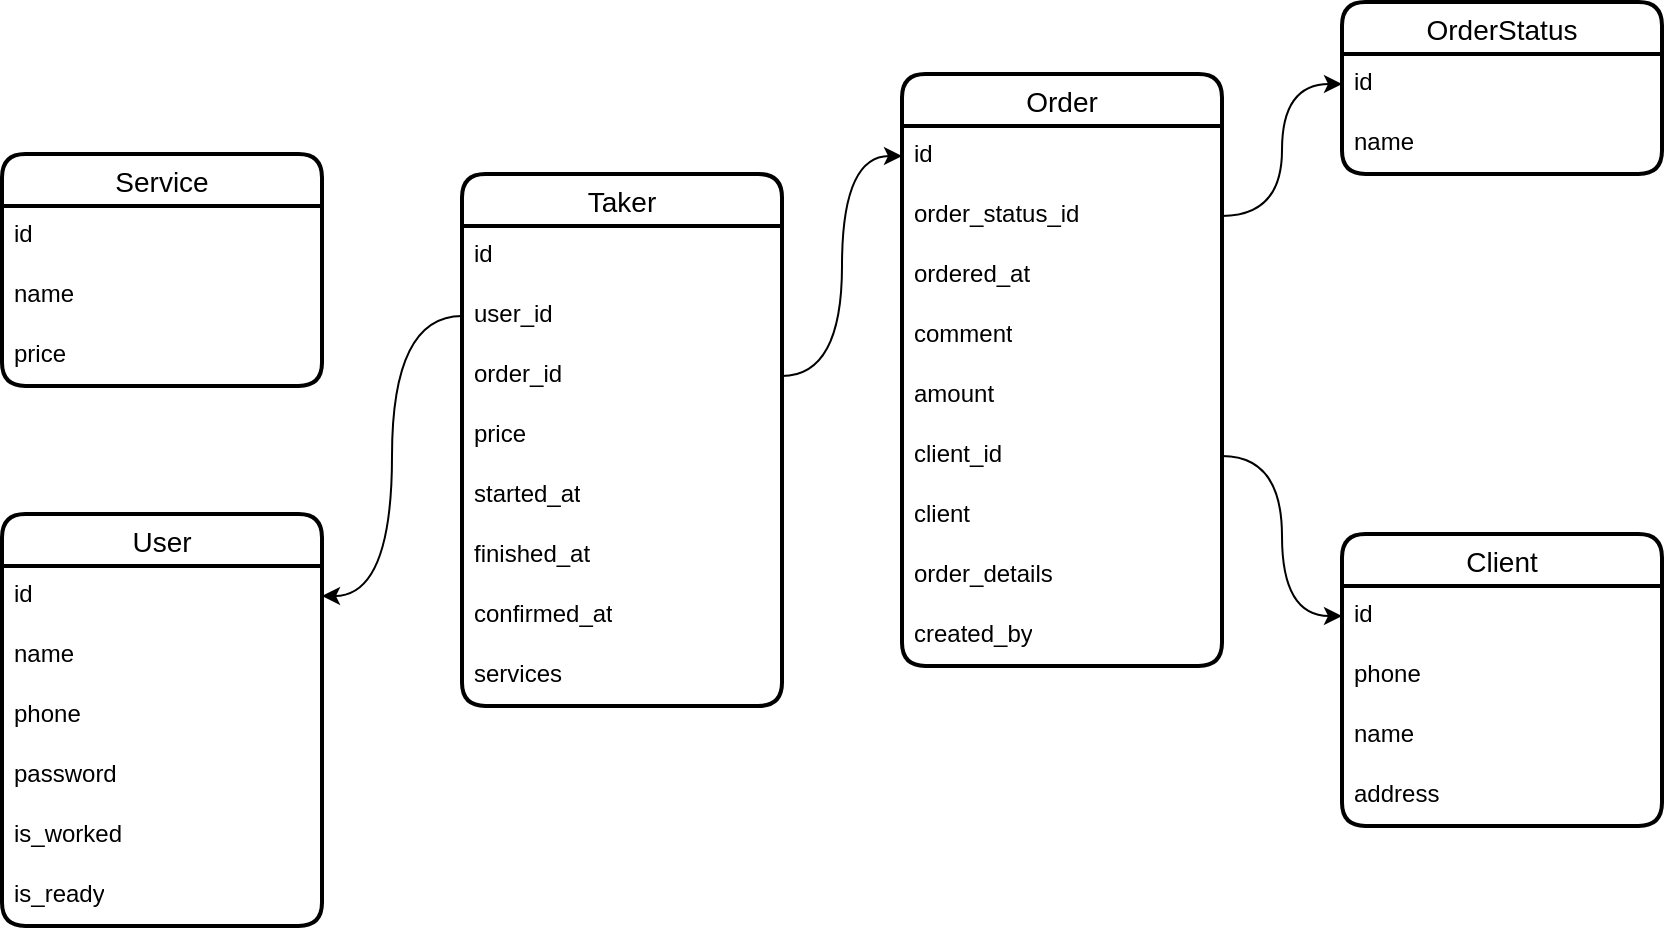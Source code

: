 <mxfile version="24.1.0" type="github" pages="2">
  <diagram name="Страница — 1" id="_MBTh7OsMxzOK-1Re1T-">
    <mxGraphModel dx="2757" dy="568" grid="1" gridSize="10" guides="1" tooltips="1" connect="1" arrows="1" fold="1" page="1" pageScale="1" pageWidth="827" pageHeight="1169" math="0" shadow="0">
      <root>
        <mxCell id="0" />
        <mxCell id="1" parent="0" />
        <mxCell id="b6bEkt7GN3pqaheSMkHB-9" value="User" style="swimlane;fontStyle=0;childLayout=stackLayout;horizontal=1;startSize=26;horizontalStack=0;resizeParent=1;resizeParentMax=0;resizeLast=0;collapsible=1;marginBottom=0;align=center;fontSize=14;strokeWidth=2;rounded=1;shadow=0;glass=0;swimlaneLine=1;" parent="1" vertex="1">
          <mxGeometry x="-1170" y="850" width="160" height="206" as="geometry" />
        </mxCell>
        <mxCell id="b6bEkt7GN3pqaheSMkHB-10" value="id" style="text;strokeColor=none;fillColor=none;spacingLeft=4;spacingRight=4;overflow=hidden;rotatable=0;points=[[0,0.5],[1,0.5]];portConstraint=eastwest;fontSize=12;whiteSpace=wrap;html=1;" parent="b6bEkt7GN3pqaheSMkHB-9" vertex="1">
          <mxGeometry y="26" width="160" height="30" as="geometry" />
        </mxCell>
        <mxCell id="b6bEkt7GN3pqaheSMkHB-12" value="name" style="text;strokeColor=none;fillColor=none;spacingLeft=4;spacingRight=4;overflow=hidden;rotatable=0;points=[[0,0.5],[1,0.5]];portConstraint=eastwest;fontSize=12;whiteSpace=wrap;html=1;" parent="b6bEkt7GN3pqaheSMkHB-9" vertex="1">
          <mxGeometry y="56" width="160" height="30" as="geometry" />
        </mxCell>
        <mxCell id="b6bEkt7GN3pqaheSMkHB-13" value="phone" style="text;strokeColor=none;fillColor=none;spacingLeft=4;spacingRight=4;overflow=hidden;rotatable=0;points=[[0,0.5],[1,0.5]];portConstraint=eastwest;fontSize=12;whiteSpace=wrap;html=1;" parent="b6bEkt7GN3pqaheSMkHB-9" vertex="1">
          <mxGeometry y="86" width="160" height="30" as="geometry" />
        </mxCell>
        <mxCell id="b6bEkt7GN3pqaheSMkHB-14" value="password" style="text;strokeColor=none;fillColor=none;spacingLeft=4;spacingRight=4;overflow=hidden;rotatable=0;points=[[0,0.5],[1,0.5]];portConstraint=eastwest;fontSize=12;whiteSpace=wrap;html=1;" parent="b6bEkt7GN3pqaheSMkHB-9" vertex="1">
          <mxGeometry y="116" width="160" height="30" as="geometry" />
        </mxCell>
        <mxCell id="W3eko0A41sQrGx-QpC52-9" value="is_worked" style="text;strokeColor=none;fillColor=none;spacingLeft=4;spacingRight=4;overflow=hidden;rotatable=0;points=[[0,0.5],[1,0.5]];portConstraint=eastwest;fontSize=12;whiteSpace=wrap;html=1;" parent="b6bEkt7GN3pqaheSMkHB-9" vertex="1">
          <mxGeometry y="146" width="160" height="30" as="geometry" />
        </mxCell>
        <mxCell id="W3eko0A41sQrGx-QpC52-29" value="is_ready" style="text;strokeColor=none;fillColor=none;spacingLeft=4;spacingRight=4;overflow=hidden;rotatable=0;points=[[0,0.5],[1,0.5]];portConstraint=eastwest;fontSize=12;whiteSpace=wrap;html=1;" parent="b6bEkt7GN3pqaheSMkHB-9" vertex="1">
          <mxGeometry y="176" width="160" height="30" as="geometry" />
        </mxCell>
        <mxCell id="b6bEkt7GN3pqaheSMkHB-26" value="Order" style="swimlane;fontStyle=0;childLayout=stackLayout;horizontal=1;startSize=26;horizontalStack=0;resizeParent=1;resizeParentMax=0;resizeLast=0;collapsible=1;marginBottom=0;align=center;fontSize=14;strokeWidth=2;rounded=1;shadow=0;glass=0;swimlaneLine=1;" parent="1" vertex="1">
          <mxGeometry x="-720" y="630" width="160" height="296" as="geometry" />
        </mxCell>
        <mxCell id="b6bEkt7GN3pqaheSMkHB-27" value="id" style="text;strokeColor=none;fillColor=none;spacingLeft=4;spacingRight=4;overflow=hidden;rotatable=0;points=[[0,0.5],[1,0.5]];portConstraint=eastwest;fontSize=12;whiteSpace=wrap;html=1;" parent="b6bEkt7GN3pqaheSMkHB-26" vertex="1">
          <mxGeometry y="26" width="160" height="30" as="geometry" />
        </mxCell>
        <mxCell id="b6bEkt7GN3pqaheSMkHB-29" value="order_status_id" style="text;strokeColor=none;fillColor=none;spacingLeft=4;spacingRight=4;overflow=hidden;rotatable=0;points=[[0,0.5],[1,0.5]];portConstraint=eastwest;fontSize=12;whiteSpace=wrap;html=1;" parent="b6bEkt7GN3pqaheSMkHB-26" vertex="1">
          <mxGeometry y="56" width="160" height="30" as="geometry" />
        </mxCell>
        <mxCell id="TaHrnH6YSN7Joji_mWZ7-4" value="ordered_at" style="text;strokeColor=none;fillColor=none;spacingLeft=4;spacingRight=4;overflow=hidden;rotatable=0;points=[[0,0.5],[1,0.5]];portConstraint=eastwest;fontSize=12;whiteSpace=wrap;html=1;" parent="b6bEkt7GN3pqaheSMkHB-26" vertex="1">
          <mxGeometry y="86" width="160" height="30" as="geometry" />
        </mxCell>
        <mxCell id="b6bEkt7GN3pqaheSMkHB-31" value="comment" style="text;strokeColor=none;fillColor=none;spacingLeft=4;spacingRight=4;overflow=hidden;rotatable=0;points=[[0,0.5],[1,0.5]];portConstraint=eastwest;fontSize=12;whiteSpace=wrap;html=1;" parent="b6bEkt7GN3pqaheSMkHB-26" vertex="1">
          <mxGeometry y="116" width="160" height="30" as="geometry" />
        </mxCell>
        <mxCell id="b6bEkt7GN3pqaheSMkHB-32" value="amount" style="text;strokeColor=none;fillColor=none;spacingLeft=4;spacingRight=4;overflow=hidden;rotatable=0;points=[[0,0.5],[1,0.5]];portConstraint=eastwest;fontSize=12;whiteSpace=wrap;html=1;" parent="b6bEkt7GN3pqaheSMkHB-26" vertex="1">
          <mxGeometry y="146" width="160" height="30" as="geometry" />
        </mxCell>
        <mxCell id="W3eko0A41sQrGx-QpC52-10" value="client_id" style="text;strokeColor=none;fillColor=none;spacingLeft=4;spacingRight=4;overflow=hidden;rotatable=0;points=[[0,0.5],[1,0.5]];portConstraint=eastwest;fontSize=12;whiteSpace=wrap;html=1;" parent="b6bEkt7GN3pqaheSMkHB-26" vertex="1">
          <mxGeometry y="176" width="160" height="30" as="geometry" />
        </mxCell>
        <mxCell id="b6bEkt7GN3pqaheSMkHB-33" value="client" style="text;strokeColor=none;fillColor=none;spacingLeft=4;spacingRight=4;overflow=hidden;rotatable=0;points=[[0,0.5],[1,0.5]];portConstraint=eastwest;fontSize=12;whiteSpace=wrap;html=1;" parent="b6bEkt7GN3pqaheSMkHB-26" vertex="1">
          <mxGeometry y="206" width="160" height="30" as="geometry" />
        </mxCell>
        <mxCell id="Bk2YLcH8eofM3Zg469Xw-4" value="order_details" style="text;strokeColor=none;fillColor=none;spacingLeft=4;spacingRight=4;overflow=hidden;rotatable=0;points=[[0,0.5],[1,0.5]];portConstraint=eastwest;fontSize=12;whiteSpace=wrap;html=1;" parent="b6bEkt7GN3pqaheSMkHB-26" vertex="1">
          <mxGeometry y="236" width="160" height="30" as="geometry" />
        </mxCell>
        <mxCell id="Bk2YLcH8eofM3Zg469Xw-5" value="created_by" style="text;strokeColor=none;fillColor=none;spacingLeft=4;spacingRight=4;overflow=hidden;rotatable=0;points=[[0,0.5],[1,0.5]];portConstraint=eastwest;fontSize=12;whiteSpace=wrap;html=1;" parent="b6bEkt7GN3pqaheSMkHB-26" vertex="1">
          <mxGeometry y="266" width="160" height="30" as="geometry" />
        </mxCell>
        <mxCell id="b6bEkt7GN3pqaheSMkHB-39" value="OrderStatus" style="swimlane;fontStyle=0;childLayout=stackLayout;horizontal=1;startSize=26;horizontalStack=0;resizeParent=1;resizeParentMax=0;resizeLast=0;collapsible=1;marginBottom=0;align=center;fontSize=14;strokeWidth=2;rounded=1;shadow=0;glass=0;swimlaneLine=1;" parent="1" vertex="1">
          <mxGeometry x="-500" y="594" width="160" height="86" as="geometry" />
        </mxCell>
        <mxCell id="b6bEkt7GN3pqaheSMkHB-40" value="id" style="text;strokeColor=none;fillColor=none;spacingLeft=4;spacingRight=4;overflow=hidden;rotatable=0;points=[[0,0.5],[1,0.5]];portConstraint=eastwest;fontSize=12;whiteSpace=wrap;html=1;" parent="b6bEkt7GN3pqaheSMkHB-39" vertex="1">
          <mxGeometry y="26" width="160" height="30" as="geometry" />
        </mxCell>
        <mxCell id="b6bEkt7GN3pqaheSMkHB-41" value="name" style="text;strokeColor=none;fillColor=none;spacingLeft=4;spacingRight=4;overflow=hidden;rotatable=0;points=[[0,0.5],[1,0.5]];portConstraint=eastwest;fontSize=12;whiteSpace=wrap;html=1;" parent="b6bEkt7GN3pqaheSMkHB-39" vertex="1">
          <mxGeometry y="56" width="160" height="30" as="geometry" />
        </mxCell>
        <mxCell id="b6bEkt7GN3pqaheSMkHB-50" value="Service" style="swimlane;fontStyle=0;childLayout=stackLayout;horizontal=1;startSize=26;horizontalStack=0;resizeParent=1;resizeParentMax=0;resizeLast=0;collapsible=1;marginBottom=0;align=center;fontSize=14;strokeWidth=2;rounded=1;shadow=0;glass=0;swimlaneLine=1;" parent="1" vertex="1">
          <mxGeometry x="-1170" y="670" width="160" height="116" as="geometry" />
        </mxCell>
        <mxCell id="b6bEkt7GN3pqaheSMkHB-51" value="id" style="text;strokeColor=none;fillColor=none;spacingLeft=4;spacingRight=4;overflow=hidden;rotatable=0;points=[[0,0.5],[1,0.5]];portConstraint=eastwest;fontSize=12;whiteSpace=wrap;html=1;" parent="b6bEkt7GN3pqaheSMkHB-50" vertex="1">
          <mxGeometry y="26" width="160" height="30" as="geometry" />
        </mxCell>
        <mxCell id="b6bEkt7GN3pqaheSMkHB-52" value="name" style="text;strokeColor=none;fillColor=none;spacingLeft=4;spacingRight=4;overflow=hidden;rotatable=0;points=[[0,0.5],[1,0.5]];portConstraint=eastwest;fontSize=12;whiteSpace=wrap;html=1;" parent="b6bEkt7GN3pqaheSMkHB-50" vertex="1">
          <mxGeometry y="56" width="160" height="30" as="geometry" />
        </mxCell>
        <mxCell id="gtZHk6jqk_T7dxh8F2cT-1" value="price" style="text;strokeColor=none;fillColor=none;spacingLeft=4;spacingRight=4;overflow=hidden;rotatable=0;points=[[0,0.5],[1,0.5]];portConstraint=eastwest;fontSize=12;whiteSpace=wrap;html=1;" parent="b6bEkt7GN3pqaheSMkHB-50" vertex="1">
          <mxGeometry y="86" width="160" height="30" as="geometry" />
        </mxCell>
        <mxCell id="hjlU5UzOjZ4iSBagYrus-14" value="Client" style="swimlane;fontStyle=0;childLayout=stackLayout;horizontal=1;startSize=26;horizontalStack=0;resizeParent=1;resizeParentMax=0;resizeLast=0;collapsible=1;marginBottom=0;align=center;fontSize=14;strokeWidth=2;rounded=1;shadow=0;glass=0;swimlaneLine=1;" parent="1" vertex="1">
          <mxGeometry x="-500" y="860" width="160" height="146" as="geometry" />
        </mxCell>
        <mxCell id="hjlU5UzOjZ4iSBagYrus-15" value="id" style="text;strokeColor=none;fillColor=none;spacingLeft=4;spacingRight=4;overflow=hidden;rotatable=0;points=[[0,0.5],[1,0.5]];portConstraint=eastwest;fontSize=12;whiteSpace=wrap;html=1;" parent="hjlU5UzOjZ4iSBagYrus-14" vertex="1">
          <mxGeometry y="26" width="160" height="30" as="geometry" />
        </mxCell>
        <mxCell id="hjlU5UzOjZ4iSBagYrus-16" value="phone" style="text;strokeColor=none;fillColor=none;spacingLeft=4;spacingRight=4;overflow=hidden;rotatable=0;points=[[0,0.5],[1,0.5]];portConstraint=eastwest;fontSize=12;whiteSpace=wrap;html=1;" parent="hjlU5UzOjZ4iSBagYrus-14" vertex="1">
          <mxGeometry y="56" width="160" height="30" as="geometry" />
        </mxCell>
        <mxCell id="hjlU5UzOjZ4iSBagYrus-17" value="name" style="text;strokeColor=none;fillColor=none;spacingLeft=4;spacingRight=4;overflow=hidden;rotatable=0;points=[[0,0.5],[1,0.5]];portConstraint=eastwest;fontSize=12;whiteSpace=wrap;html=1;" parent="hjlU5UzOjZ4iSBagYrus-14" vertex="1">
          <mxGeometry y="86" width="160" height="30" as="geometry" />
        </mxCell>
        <mxCell id="W3eko0A41sQrGx-QpC52-30" value="address" style="text;strokeColor=none;fillColor=none;spacingLeft=4;spacingRight=4;overflow=hidden;rotatable=0;points=[[0,0.5],[1,0.5]];portConstraint=eastwest;fontSize=12;whiteSpace=wrap;html=1;" parent="hjlU5UzOjZ4iSBagYrus-14" vertex="1">
          <mxGeometry y="116" width="160" height="30" as="geometry" />
        </mxCell>
        <mxCell id="W3eko0A41sQrGx-QpC52-11" style="edgeStyle=orthogonalEdgeStyle;rounded=0;orthogonalLoop=1;jettySize=auto;html=1;entryX=0;entryY=0.5;entryDx=0;entryDy=0;curved=1;" parent="1" source="W3eko0A41sQrGx-QpC52-10" target="hjlU5UzOjZ4iSBagYrus-15" edge="1">
          <mxGeometry relative="1" as="geometry" />
        </mxCell>
        <mxCell id="W3eko0A41sQrGx-QpC52-19" style="edgeStyle=orthogonalEdgeStyle;rounded=0;orthogonalLoop=1;jettySize=auto;html=1;entryX=0;entryY=0.5;entryDx=0;entryDy=0;curved=1;" parent="1" source="b6bEkt7GN3pqaheSMkHB-29" target="b6bEkt7GN3pqaheSMkHB-40" edge="1">
          <mxGeometry relative="1" as="geometry" />
        </mxCell>
        <mxCell id="W3eko0A41sQrGx-QpC52-20" value="Taker" style="swimlane;fontStyle=0;childLayout=stackLayout;horizontal=1;startSize=26;horizontalStack=0;resizeParent=1;resizeParentMax=0;resizeLast=0;collapsible=1;marginBottom=0;align=center;fontSize=14;strokeWidth=2;rounded=1;shadow=0;glass=0;swimlaneLine=1;" parent="1" vertex="1">
          <mxGeometry x="-940" y="680" width="160" height="266" as="geometry" />
        </mxCell>
        <mxCell id="Bk2YLcH8eofM3Zg469Xw-3" value="id" style="text;strokeColor=none;fillColor=none;spacingLeft=4;spacingRight=4;overflow=hidden;rotatable=0;points=[[0,0.5],[1,0.5]];portConstraint=eastwest;fontSize=12;whiteSpace=wrap;html=1;" parent="W3eko0A41sQrGx-QpC52-20" vertex="1">
          <mxGeometry y="26" width="160" height="30" as="geometry" />
        </mxCell>
        <mxCell id="W3eko0A41sQrGx-QpC52-23" value="user_id" style="text;strokeColor=none;fillColor=none;spacingLeft=4;spacingRight=4;overflow=hidden;rotatable=0;points=[[0,0.5],[1,0.5]];portConstraint=eastwest;fontSize=12;whiteSpace=wrap;html=1;" parent="W3eko0A41sQrGx-QpC52-20" vertex="1">
          <mxGeometry y="56" width="160" height="30" as="geometry" />
        </mxCell>
        <mxCell id="W3eko0A41sQrGx-QpC52-22" value="order_id" style="text;strokeColor=none;fillColor=none;spacingLeft=4;spacingRight=4;overflow=hidden;rotatable=0;points=[[0,0.5],[1,0.5]];portConstraint=eastwest;fontSize=12;whiteSpace=wrap;html=1;" parent="W3eko0A41sQrGx-QpC52-20" vertex="1">
          <mxGeometry y="86" width="160" height="30" as="geometry" />
        </mxCell>
        <mxCell id="W3eko0A41sQrGx-QpC52-24" value="price" style="text;strokeColor=none;fillColor=none;spacingLeft=4;spacingRight=4;overflow=hidden;rotatable=0;points=[[0,0.5],[1,0.5]];portConstraint=eastwest;fontSize=12;whiteSpace=wrap;html=1;" parent="W3eko0A41sQrGx-QpC52-20" vertex="1">
          <mxGeometry y="116" width="160" height="30" as="geometry" />
        </mxCell>
        <mxCell id="Bk2YLcH8eofM3Zg469Xw-1" value="started_at" style="text;strokeColor=none;fillColor=none;spacingLeft=4;spacingRight=4;overflow=hidden;rotatable=0;points=[[0,0.5],[1,0.5]];portConstraint=eastwest;fontSize=12;whiteSpace=wrap;html=1;" parent="W3eko0A41sQrGx-QpC52-20" vertex="1">
          <mxGeometry y="146" width="160" height="30" as="geometry" />
        </mxCell>
        <mxCell id="Bk2YLcH8eofM3Zg469Xw-2" value="finished_at" style="text;strokeColor=none;fillColor=none;spacingLeft=4;spacingRight=4;overflow=hidden;rotatable=0;points=[[0,0.5],[1,0.5]];portConstraint=eastwest;fontSize=12;whiteSpace=wrap;html=1;" parent="W3eko0A41sQrGx-QpC52-20" vertex="1">
          <mxGeometry y="176" width="160" height="30" as="geometry" />
        </mxCell>
        <mxCell id="I6LBRClhdkhzp9J3P6nx-1" value="confirmed_at" style="text;strokeColor=none;fillColor=none;spacingLeft=4;spacingRight=4;overflow=hidden;rotatable=0;points=[[0,0.5],[1,0.5]];portConstraint=eastwest;fontSize=12;whiteSpace=wrap;html=1;" vertex="1" parent="W3eko0A41sQrGx-QpC52-20">
          <mxGeometry y="206" width="160" height="30" as="geometry" />
        </mxCell>
        <mxCell id="Bk2YLcH8eofM3Zg469Xw-7" value="services" style="text;strokeColor=none;fillColor=none;spacingLeft=4;spacingRight=4;overflow=hidden;rotatable=0;points=[[0,0.5],[1,0.5]];portConstraint=eastwest;fontSize=12;whiteSpace=wrap;html=1;" parent="W3eko0A41sQrGx-QpC52-20" vertex="1">
          <mxGeometry y="236" width="160" height="30" as="geometry" />
        </mxCell>
        <mxCell id="W3eko0A41sQrGx-QpC52-25" style="edgeStyle=orthogonalEdgeStyle;rounded=0;orthogonalLoop=1;jettySize=auto;html=1;entryX=1;entryY=0.5;entryDx=0;entryDy=0;curved=1;" parent="1" source="W3eko0A41sQrGx-QpC52-23" target="b6bEkt7GN3pqaheSMkHB-10" edge="1">
          <mxGeometry relative="1" as="geometry" />
        </mxCell>
        <mxCell id="W3eko0A41sQrGx-QpC52-26" style="edgeStyle=orthogonalEdgeStyle;rounded=0;orthogonalLoop=1;jettySize=auto;html=1;entryX=0;entryY=0.5;entryDx=0;entryDy=0;curved=1;" parent="1" source="W3eko0A41sQrGx-QpC52-22" target="b6bEkt7GN3pqaheSMkHB-27" edge="1">
          <mxGeometry relative="1" as="geometry" />
        </mxCell>
      </root>
    </mxGraphModel>
  </diagram>
  <diagram id="LaIImyrEiE1MouJIec2G" name="Страница — 2">
    <mxGraphModel dx="4530" dy="-115" grid="1" gridSize="10" guides="1" tooltips="1" connect="1" arrows="1" fold="1" page="1" pageScale="1" pageWidth="827" pageHeight="1169" math="0" shadow="0">
      <root>
        <mxCell id="0" />
        <mxCell id="1" parent="0" />
        <mxCell id="somHkjFgjrLd_oKdwpa6-1" value="User" style="swimlane;fontStyle=0;childLayout=stackLayout;horizontal=1;startSize=26;horizontalStack=0;resizeParent=1;resizeParentMax=0;resizeLast=0;collapsible=1;marginBottom=0;align=center;fontSize=14;strokeWidth=2;rounded=1;shadow=0;glass=0;swimlaneLine=1;" vertex="1" parent="1">
          <mxGeometry x="-1560" y="1990" width="160" height="296" as="geometry" />
        </mxCell>
        <mxCell id="somHkjFgjrLd_oKdwpa6-2" value="id" style="text;strokeColor=none;fillColor=none;spacingLeft=4;spacingRight=4;overflow=hidden;rotatable=0;points=[[0,0.5],[1,0.5]];portConstraint=eastwest;fontSize=12;whiteSpace=wrap;html=1;" vertex="1" parent="somHkjFgjrLd_oKdwpa6-1">
          <mxGeometry y="26" width="160" height="30" as="geometry" />
        </mxCell>
        <mxCell id="somHkjFgjrLd_oKdwpa6-3" value="name" style="text;strokeColor=none;fillColor=none;spacingLeft=4;spacingRight=4;overflow=hidden;rotatable=0;points=[[0,0.5],[1,0.5]];portConstraint=eastwest;fontSize=12;whiteSpace=wrap;html=1;" vertex="1" parent="somHkjFgjrLd_oKdwpa6-1">
          <mxGeometry y="56" width="160" height="30" as="geometry" />
        </mxCell>
        <mxCell id="somHkjFgjrLd_oKdwpa6-4" value="phone" style="text;strokeColor=none;fillColor=none;spacingLeft=4;spacingRight=4;overflow=hidden;rotatable=0;points=[[0,0.5],[1,0.5]];portConstraint=eastwest;fontSize=12;whiteSpace=wrap;html=1;" vertex="1" parent="somHkjFgjrLd_oKdwpa6-1">
          <mxGeometry y="86" width="160" height="30" as="geometry" />
        </mxCell>
        <mxCell id="somHkjFgjrLd_oKdwpa6-5" value="code" style="text;strokeColor=none;fillColor=none;spacingLeft=4;spacingRight=4;overflow=hidden;rotatable=0;points=[[0,0.5],[1,0.5]];portConstraint=eastwest;fontSize=12;whiteSpace=wrap;html=1;" vertex="1" parent="somHkjFgjrLd_oKdwpa6-1">
          <mxGeometry y="116" width="160" height="30" as="geometry" />
        </mxCell>
        <mxCell id="somHkjFgjrLd_oKdwpa6-6" value="phone_verified_at" style="text;strokeColor=none;fillColor=none;spacingLeft=4;spacingRight=4;overflow=hidden;rotatable=0;points=[[0,0.5],[1,0.5]];portConstraint=eastwest;fontSize=12;whiteSpace=wrap;html=1;" vertex="1" parent="somHkjFgjrLd_oKdwpa6-1">
          <mxGeometry y="146" width="160" height="30" as="geometry" />
        </mxCell>
        <mxCell id="somHkjFgjrLd_oKdwpa6-7" value="password" style="text;strokeColor=none;fillColor=none;spacingLeft=4;spacingRight=4;overflow=hidden;rotatable=0;points=[[0,0.5],[1,0.5]];portConstraint=eastwest;fontSize=12;whiteSpace=wrap;html=1;" vertex="1" parent="somHkjFgjrLd_oKdwpa6-1">
          <mxGeometry y="176" width="160" height="30" as="geometry" />
        </mxCell>
        <mxCell id="somHkjFgjrLd_oKdwpa6-8" value="role_id" style="text;strokeColor=none;fillColor=none;spacingLeft=4;spacingRight=4;overflow=hidden;rotatable=0;points=[[0,0.5],[1,0.5]];portConstraint=eastwest;fontSize=12;whiteSpace=wrap;html=1;" vertex="1" parent="somHkjFgjrLd_oKdwpa6-1">
          <mxGeometry y="206" width="160" height="30" as="geometry" />
        </mxCell>
        <mxCell id="somHkjFgjrLd_oKdwpa6-9" value="banned_at" style="text;strokeColor=none;fillColor=none;spacingLeft=4;spacingRight=4;overflow=hidden;rotatable=0;points=[[0,0.5],[1,0.5]];portConstraint=eastwest;fontSize=12;whiteSpace=wrap;html=1;" vertex="1" parent="somHkjFgjrLd_oKdwpa6-1">
          <mxGeometry y="236" width="160" height="30" as="geometry" />
        </mxCell>
        <mxCell id="somHkjFgjrLd_oKdwpa6-10" value="language" style="text;strokeColor=none;fillColor=none;spacingLeft=4;spacingRight=4;overflow=hidden;rotatable=0;points=[[0,0.5],[1,0.5]];portConstraint=eastwest;fontSize=12;whiteSpace=wrap;html=1;" vertex="1" parent="somHkjFgjrLd_oKdwpa6-1">
          <mxGeometry y="266" width="160" height="30" as="geometry" />
        </mxCell>
        <mxCell id="somHkjFgjrLd_oKdwpa6-11" value="Role" style="swimlane;fontStyle=0;childLayout=stackLayout;horizontal=1;startSize=26;horizontalStack=0;resizeParent=1;resizeParentMax=0;resizeLast=0;collapsible=1;marginBottom=0;align=center;fontSize=14;strokeWidth=2;rounded=1;shadow=0;glass=0;swimlaneLine=1;" vertex="1" parent="1">
          <mxGeometry x="-1810" y="2041" width="160" height="86" as="geometry" />
        </mxCell>
        <mxCell id="somHkjFgjrLd_oKdwpa6-12" value="id" style="text;strokeColor=none;fillColor=none;spacingLeft=4;spacingRight=4;overflow=hidden;rotatable=0;points=[[0,0.5],[1,0.5]];portConstraint=eastwest;fontSize=12;whiteSpace=wrap;html=1;" vertex="1" parent="somHkjFgjrLd_oKdwpa6-11">
          <mxGeometry y="26" width="160" height="30" as="geometry" />
        </mxCell>
        <mxCell id="somHkjFgjrLd_oKdwpa6-13" value="name" style="text;strokeColor=none;fillColor=none;spacingLeft=4;spacingRight=4;overflow=hidden;rotatable=0;points=[[0,0.5],[1,0.5]];portConstraint=eastwest;fontSize=12;whiteSpace=wrap;html=1;" vertex="1" parent="somHkjFgjrLd_oKdwpa6-11">
          <mxGeometry y="56" width="160" height="30" as="geometry" />
        </mxCell>
        <mxCell id="somHkjFgjrLd_oKdwpa6-14" style="edgeStyle=orthogonalEdgeStyle;rounded=0;orthogonalLoop=1;jettySize=auto;html=1;entryX=1;entryY=0.5;entryDx=0;entryDy=0;curved=1;" edge="1" parent="1" source="somHkjFgjrLd_oKdwpa6-8" target="somHkjFgjrLd_oKdwpa6-12">
          <mxGeometry relative="1" as="geometry" />
        </mxCell>
        <mxCell id="somHkjFgjrLd_oKdwpa6-15" value="Employee" style="swimlane;fontStyle=0;childLayout=stackLayout;horizontal=1;startSize=26;horizontalStack=0;resizeParent=1;resizeParentMax=0;resizeLast=0;collapsible=1;marginBottom=0;align=center;fontSize=14;strokeWidth=2;rounded=1;shadow=0;glass=0;swimlaneLine=1;" vertex="1" parent="1">
          <mxGeometry x="-1160" y="1665" width="160" height="206" as="geometry" />
        </mxCell>
        <mxCell id="somHkjFgjrLd_oKdwpa6-16" value="id" style="text;strokeColor=none;fillColor=none;spacingLeft=4;spacingRight=4;overflow=hidden;rotatable=0;points=[[0,0.5],[1,0.5]];portConstraint=eastwest;fontSize=12;whiteSpace=wrap;html=1;" vertex="1" parent="somHkjFgjrLd_oKdwpa6-15">
          <mxGeometry y="26" width="160" height="30" as="geometry" />
        </mxCell>
        <mxCell id="somHkjFgjrLd_oKdwpa6-17" value="user_id" style="text;strokeColor=none;fillColor=none;spacingLeft=4;spacingRight=4;overflow=hidden;rotatable=0;points=[[0,0.5],[1,0.5]];portConstraint=eastwest;fontSize=12;whiteSpace=wrap;html=1;" vertex="1" parent="somHkjFgjrLd_oKdwpa6-15">
          <mxGeometry y="56" width="160" height="30" as="geometry" />
        </mxCell>
        <mxCell id="somHkjFgjrLd_oKdwpa6-18" value="description" style="text;strokeColor=none;fillColor=none;spacingLeft=4;spacingRight=4;overflow=hidden;rotatable=0;points=[[0,0.5],[1,0.5]];portConstraint=eastwest;fontSize=12;whiteSpace=wrap;html=1;" vertex="1" parent="somHkjFgjrLd_oKdwpa6-15">
          <mxGeometry y="86" width="160" height="30" as="geometry" />
        </mxCell>
        <mxCell id="somHkjFgjrLd_oKdwpa6-19" value="is_active" style="text;strokeColor=none;fillColor=none;spacingLeft=4;spacingRight=4;overflow=hidden;rotatable=0;points=[[0,0.5],[1,0.5]];portConstraint=eastwest;fontSize=12;whiteSpace=wrap;html=1;" vertex="1" parent="somHkjFgjrLd_oKdwpa6-15">
          <mxGeometry y="116" width="160" height="30" as="geometry" />
        </mxCell>
        <mxCell id="somHkjFgjrLd_oKdwpa6-20" value="rating_count" style="text;strokeColor=none;fillColor=none;spacingLeft=4;spacingRight=4;overflow=hidden;rotatable=0;points=[[0,0.5],[1,0.5]];portConstraint=eastwest;fontSize=12;whiteSpace=wrap;html=1;" vertex="1" parent="somHkjFgjrLd_oKdwpa6-15">
          <mxGeometry y="146" width="160" height="30" as="geometry" />
        </mxCell>
        <mxCell id="somHkjFgjrLd_oKdwpa6-21" value="rating_total" style="text;strokeColor=none;fillColor=none;spacingLeft=4;spacingRight=4;overflow=hidden;rotatable=0;points=[[0,0.5],[1,0.5]];portConstraint=eastwest;fontSize=12;whiteSpace=wrap;html=1;" vertex="1" parent="somHkjFgjrLd_oKdwpa6-15">
          <mxGeometry y="176" width="160" height="30" as="geometry" />
        </mxCell>
        <mxCell id="somHkjFgjrLd_oKdwpa6-22" value="Order" style="swimlane;fontStyle=0;childLayout=stackLayout;horizontal=1;startSize=26;horizontalStack=0;resizeParent=1;resizeParentMax=0;resizeLast=0;collapsible=1;marginBottom=0;align=center;fontSize=14;strokeWidth=2;rounded=1;shadow=0;glass=0;swimlaneLine=1;" vertex="1" parent="1">
          <mxGeometry x="-627" y="1914" width="160" height="296" as="geometry" />
        </mxCell>
        <mxCell id="somHkjFgjrLd_oKdwpa6-23" value="id" style="text;strokeColor=none;fillColor=none;spacingLeft=4;spacingRight=4;overflow=hidden;rotatable=0;points=[[0,0.5],[1,0.5]];portConstraint=eastwest;fontSize=12;whiteSpace=wrap;html=1;" vertex="1" parent="somHkjFgjrLd_oKdwpa6-22">
          <mxGeometry y="26" width="160" height="30" as="geometry" />
        </mxCell>
        <mxCell id="somHkjFgjrLd_oKdwpa6-24" value="client_id" style="text;strokeColor=none;fillColor=none;spacingLeft=4;spacingRight=4;overflow=hidden;rotatable=0;points=[[0,0.5],[1,0.5]];portConstraint=eastwest;fontSize=12;whiteSpace=wrap;html=1;" vertex="1" parent="somHkjFgjrLd_oKdwpa6-22">
          <mxGeometry y="56" width="160" height="30" as="geometry" />
        </mxCell>
        <mxCell id="somHkjFgjrLd_oKdwpa6-25" value="order_status_id" style="text;strokeColor=none;fillColor=none;spacingLeft=4;spacingRight=4;overflow=hidden;rotatable=0;points=[[0,0.5],[1,0.5]];portConstraint=eastwest;fontSize=12;whiteSpace=wrap;html=1;" vertex="1" parent="somHkjFgjrLd_oKdwpa6-22">
          <mxGeometry y="86" width="160" height="30" as="geometry" />
        </mxCell>
        <mxCell id="somHkjFgjrLd_oKdwpa6-26" value="payment_type_id" style="text;strokeColor=none;fillColor=none;spacingLeft=4;spacingRight=4;overflow=hidden;rotatable=0;points=[[0,0.5],[1,0.5]];portConstraint=eastwest;fontSize=12;whiteSpace=wrap;html=1;" vertex="1" parent="somHkjFgjrLd_oKdwpa6-22">
          <mxGeometry y="116" width="160" height="30" as="geometry" />
        </mxCell>
        <mxCell id="somHkjFgjrLd_oKdwpa6-27" value="ordered_at" style="text;strokeColor=none;fillColor=none;spacingLeft=4;spacingRight=4;overflow=hidden;rotatable=0;points=[[0,0.5],[1,0.5]];portConstraint=eastwest;fontSize=12;whiteSpace=wrap;html=1;" vertex="1" parent="somHkjFgjrLd_oKdwpa6-22">
          <mxGeometry y="146" width="160" height="30" as="geometry" />
        </mxCell>
        <mxCell id="somHkjFgjrLd_oKdwpa6-28" value="finished_at" style="text;strokeColor=none;fillColor=none;spacingLeft=4;spacingRight=4;overflow=hidden;rotatable=0;points=[[0,0.5],[1,0.5]];portConstraint=eastwest;fontSize=12;whiteSpace=wrap;html=1;" vertex="1" parent="somHkjFgjrLd_oKdwpa6-22">
          <mxGeometry y="176" width="160" height="30" as="geometry" />
        </mxCell>
        <mxCell id="somHkjFgjrLd_oKdwpa6-29" value="comment" style="text;strokeColor=none;fillColor=none;spacingLeft=4;spacingRight=4;overflow=hidden;rotatable=0;points=[[0,0.5],[1,0.5]];portConstraint=eastwest;fontSize=12;whiteSpace=wrap;html=1;" vertex="1" parent="somHkjFgjrLd_oKdwpa6-22">
          <mxGeometry y="206" width="160" height="30" as="geometry" />
        </mxCell>
        <mxCell id="somHkjFgjrLd_oKdwpa6-30" value="amount" style="text;strokeColor=none;fillColor=none;spacingLeft=4;spacingRight=4;overflow=hidden;rotatable=0;points=[[0,0.5],[1,0.5]];portConstraint=eastwest;fontSize=12;whiteSpace=wrap;html=1;" vertex="1" parent="somHkjFgjrLd_oKdwpa6-22">
          <mxGeometry y="236" width="160" height="30" as="geometry" />
        </mxCell>
        <mxCell id="somHkjFgjrLd_oKdwpa6-31" value="is_paid" style="text;strokeColor=none;fillColor=none;spacingLeft=4;spacingRight=4;overflow=hidden;rotatable=0;points=[[0,0.5],[1,0.5]];portConstraint=eastwest;fontSize=12;whiteSpace=wrap;html=1;" vertex="1" parent="somHkjFgjrLd_oKdwpa6-22">
          <mxGeometry y="266" width="160" height="30" as="geometry" />
        </mxCell>
        <mxCell id="somHkjFgjrLd_oKdwpa6-32" value="Work" style="swimlane;fontStyle=0;childLayout=stackLayout;horizontal=1;startSize=26;horizontalStack=0;resizeParent=1;resizeParentMax=0;resizeLast=0;collapsible=1;marginBottom=0;align=center;fontSize=14;strokeWidth=2;rounded=1;shadow=0;glass=0;swimlaneLine=1;" vertex="1" parent="1">
          <mxGeometry x="-860" y="1629" width="160" height="266" as="geometry" />
        </mxCell>
        <mxCell id="somHkjFgjrLd_oKdwpa6-33" value="employee_id" style="text;strokeColor=none;fillColor=none;spacingLeft=4;spacingRight=4;overflow=hidden;rotatable=0;points=[[0,0.5],[1,0.5]];portConstraint=eastwest;fontSize=12;whiteSpace=wrap;html=1;" vertex="1" parent="somHkjFgjrLd_oKdwpa6-32">
          <mxGeometry y="26" width="160" height="30" as="geometry" />
        </mxCell>
        <mxCell id="somHkjFgjrLd_oKdwpa6-34" value="service_id" style="text;strokeColor=none;fillColor=none;spacingLeft=4;spacingRight=4;overflow=hidden;rotatable=0;points=[[0,0.5],[1,0.5]];portConstraint=eastwest;fontSize=12;whiteSpace=wrap;html=1;" vertex="1" parent="somHkjFgjrLd_oKdwpa6-32">
          <mxGeometry y="56" width="160" height="30" as="geometry" />
        </mxCell>
        <mxCell id="somHkjFgjrLd_oKdwpa6-35" value="order_id" style="text;strokeColor=none;fillColor=none;spacingLeft=4;spacingRight=4;overflow=hidden;rotatable=0;points=[[0,0.5],[1,0.5]];portConstraint=eastwest;fontSize=12;whiteSpace=wrap;html=1;" vertex="1" parent="somHkjFgjrLd_oKdwpa6-32">
          <mxGeometry y="86" width="160" height="30" as="geometry" />
        </mxCell>
        <mxCell id="somHkjFgjrLd_oKdwpa6-36" value="client_accepted_at" style="text;strokeColor=none;fillColor=none;spacingLeft=4;spacingRight=4;overflow=hidden;rotatable=0;points=[[0,0.5],[1,0.5]];portConstraint=eastwest;fontSize=12;whiteSpace=wrap;html=1;" vertex="1" parent="somHkjFgjrLd_oKdwpa6-32">
          <mxGeometry y="116" width="160" height="30" as="geometry" />
        </mxCell>
        <mxCell id="somHkjFgjrLd_oKdwpa6-37" value="client_arrived_at" style="text;strokeColor=none;fillColor=none;spacingLeft=4;spacingRight=4;overflow=hidden;rotatable=0;points=[[0,0.5],[1,0.5]];portConstraint=eastwest;fontSize=12;whiteSpace=wrap;html=1;" vertex="1" parent="somHkjFgjrLd_oKdwpa6-32">
          <mxGeometry y="146" width="160" height="30" as="geometry" />
        </mxCell>
        <mxCell id="somHkjFgjrLd_oKdwpa6-38" value="client_rejected_at" style="text;strokeColor=none;fillColor=none;spacingLeft=4;spacingRight=4;overflow=hidden;rotatable=0;points=[[0,0.5],[1,0.5]];portConstraint=eastwest;fontSize=12;whiteSpace=wrap;html=1;" vertex="1" parent="somHkjFgjrLd_oKdwpa6-32">
          <mxGeometry y="176" width="160" height="30" as="geometry" />
        </mxCell>
        <mxCell id="somHkjFgjrLd_oKdwpa6-39" value="employee_rejected_at" style="text;strokeColor=none;fillColor=none;spacingLeft=4;spacingRight=4;overflow=hidden;rotatable=0;points=[[0,0.5],[1,0.5]];portConstraint=eastwest;fontSize=12;whiteSpace=wrap;html=1;" vertex="1" parent="somHkjFgjrLd_oKdwpa6-32">
          <mxGeometry y="206" width="160" height="30" as="geometry" />
        </mxCell>
        <mxCell id="somHkjFgjrLd_oKdwpa6-40" value="price" style="text;strokeColor=none;fillColor=none;spacingLeft=4;spacingRight=4;overflow=hidden;rotatable=0;points=[[0,0.5],[1,0.5]];portConstraint=eastwest;fontSize=12;whiteSpace=wrap;html=1;" vertex="1" parent="somHkjFgjrLd_oKdwpa6-32">
          <mxGeometry y="236" width="160" height="30" as="geometry" />
        </mxCell>
        <mxCell id="somHkjFgjrLd_oKdwpa6-41" value="OrderStatus" style="swimlane;fontStyle=0;childLayout=stackLayout;horizontal=1;startSize=26;horizontalStack=0;resizeParent=1;resizeParentMax=0;resizeLast=0;collapsible=1;marginBottom=0;align=center;fontSize=14;strokeWidth=2;rounded=1;shadow=0;glass=0;swimlaneLine=1;" vertex="1" parent="1">
          <mxGeometry x="-367" y="2071" width="160" height="86" as="geometry" />
        </mxCell>
        <mxCell id="somHkjFgjrLd_oKdwpa6-42" value="id" style="text;strokeColor=none;fillColor=none;spacingLeft=4;spacingRight=4;overflow=hidden;rotatable=0;points=[[0,0.5],[1,0.5]];portConstraint=eastwest;fontSize=12;whiteSpace=wrap;html=1;" vertex="1" parent="somHkjFgjrLd_oKdwpa6-41">
          <mxGeometry y="26" width="160" height="30" as="geometry" />
        </mxCell>
        <mxCell id="somHkjFgjrLd_oKdwpa6-43" value="name" style="text;strokeColor=none;fillColor=none;spacingLeft=4;spacingRight=4;overflow=hidden;rotatable=0;points=[[0,0.5],[1,0.5]];portConstraint=eastwest;fontSize=12;whiteSpace=wrap;html=1;" vertex="1" parent="somHkjFgjrLd_oKdwpa6-41">
          <mxGeometry y="56" width="160" height="30" as="geometry" />
        </mxCell>
        <mxCell id="somHkjFgjrLd_oKdwpa6-44" value="PaymentType" style="swimlane;fontStyle=0;childLayout=stackLayout;horizontal=1;startSize=26;horizontalStack=0;resizeParent=1;resizeParentMax=0;resizeLast=0;collapsible=1;marginBottom=0;align=center;fontSize=14;strokeWidth=2;rounded=1;shadow=0;glass=0;swimlaneLine=1;" vertex="1" parent="1">
          <mxGeometry x="-367" y="2170" width="160" height="86" as="geometry" />
        </mxCell>
        <mxCell id="somHkjFgjrLd_oKdwpa6-45" value="id" style="text;strokeColor=none;fillColor=none;spacingLeft=4;spacingRight=4;overflow=hidden;rotatable=0;points=[[0,0.5],[1,0.5]];portConstraint=eastwest;fontSize=12;whiteSpace=wrap;html=1;" vertex="1" parent="somHkjFgjrLd_oKdwpa6-44">
          <mxGeometry y="26" width="160" height="30" as="geometry" />
        </mxCell>
        <mxCell id="somHkjFgjrLd_oKdwpa6-46" value="name" style="text;strokeColor=none;fillColor=none;spacingLeft=4;spacingRight=4;overflow=hidden;rotatable=0;points=[[0,0.5],[1,0.5]];portConstraint=eastwest;fontSize=12;whiteSpace=wrap;html=1;" vertex="1" parent="somHkjFgjrLd_oKdwpa6-44">
          <mxGeometry y="56" width="160" height="30" as="geometry" />
        </mxCell>
        <mxCell id="somHkjFgjrLd_oKdwpa6-47" style="edgeStyle=orthogonalEdgeStyle;rounded=0;orthogonalLoop=1;jettySize=auto;html=1;entryX=0;entryY=0.5;entryDx=0;entryDy=0;curved=1;" edge="1" parent="1" source="somHkjFgjrLd_oKdwpa6-26" target="somHkjFgjrLd_oKdwpa6-45">
          <mxGeometry relative="1" as="geometry" />
        </mxCell>
        <mxCell id="somHkjFgjrLd_oKdwpa6-48" style="edgeStyle=orthogonalEdgeStyle;rounded=0;orthogonalLoop=1;jettySize=auto;html=1;entryX=0;entryY=0.5;entryDx=0;entryDy=0;curved=1;" edge="1" parent="1" source="somHkjFgjrLd_oKdwpa6-25" target="somHkjFgjrLd_oKdwpa6-42">
          <mxGeometry relative="1" as="geometry" />
        </mxCell>
        <mxCell id="somHkjFgjrLd_oKdwpa6-49" style="edgeStyle=orthogonalEdgeStyle;rounded=0;orthogonalLoop=1;jettySize=auto;html=1;entryX=0;entryY=0.5;entryDx=0;entryDy=0;curved=1;" edge="1" parent="1" source="somHkjFgjrLd_oKdwpa6-35" target="somHkjFgjrLd_oKdwpa6-23">
          <mxGeometry relative="1" as="geometry" />
        </mxCell>
        <mxCell id="somHkjFgjrLd_oKdwpa6-50" style="edgeStyle=orthogonalEdgeStyle;rounded=0;orthogonalLoop=1;jettySize=auto;html=1;entryX=1;entryY=0.5;entryDx=0;entryDy=0;curved=1;" edge="1" parent="1" source="somHkjFgjrLd_oKdwpa6-33" target="somHkjFgjrLd_oKdwpa6-16">
          <mxGeometry relative="1" as="geometry" />
        </mxCell>
        <mxCell id="somHkjFgjrLd_oKdwpa6-51" value="Service" style="swimlane;fontStyle=0;childLayout=stackLayout;horizontal=1;startSize=26;horizontalStack=0;resizeParent=1;resizeParentMax=0;resizeLast=0;collapsible=1;marginBottom=0;align=center;fontSize=14;strokeWidth=2;rounded=1;shadow=0;glass=0;swimlaneLine=1;" vertex="1" parent="1">
          <mxGeometry x="-627" y="1513" width="160" height="116" as="geometry" />
        </mxCell>
        <mxCell id="somHkjFgjrLd_oKdwpa6-52" value="id" style="text;strokeColor=none;fillColor=none;spacingLeft=4;spacingRight=4;overflow=hidden;rotatable=0;points=[[0,0.5],[1,0.5]];portConstraint=eastwest;fontSize=12;whiteSpace=wrap;html=1;" vertex="1" parent="somHkjFgjrLd_oKdwpa6-51">
          <mxGeometry y="26" width="160" height="30" as="geometry" />
        </mxCell>
        <mxCell id="somHkjFgjrLd_oKdwpa6-53" value="name" style="text;strokeColor=none;fillColor=none;spacingLeft=4;spacingRight=4;overflow=hidden;rotatable=0;points=[[0,0.5],[1,0.5]];portConstraint=eastwest;fontSize=12;whiteSpace=wrap;html=1;" vertex="1" parent="somHkjFgjrLd_oKdwpa6-51">
          <mxGeometry y="56" width="160" height="30" as="geometry" />
        </mxCell>
        <mxCell id="somHkjFgjrLd_oKdwpa6-54" value="price" style="text;strokeColor=none;fillColor=none;spacingLeft=4;spacingRight=4;overflow=hidden;rotatable=0;points=[[0,0.5],[1,0.5]];portConstraint=eastwest;fontSize=12;whiteSpace=wrap;html=1;" vertex="1" parent="somHkjFgjrLd_oKdwpa6-51">
          <mxGeometry y="86" width="160" height="30" as="geometry" />
        </mxCell>
        <mxCell id="somHkjFgjrLd_oKdwpa6-55" style="edgeStyle=orthogonalEdgeStyle;rounded=0;orthogonalLoop=1;jettySize=auto;html=1;entryX=1;entryY=0.5;entryDx=0;entryDy=0;curved=1;" edge="1" parent="1" source="somHkjFgjrLd_oKdwpa6-17" target="somHkjFgjrLd_oKdwpa6-2">
          <mxGeometry relative="1" as="geometry" />
        </mxCell>
        <mxCell id="somHkjFgjrLd_oKdwpa6-56" value="Client" style="swimlane;fontStyle=0;childLayout=stackLayout;horizontal=1;startSize=26;horizontalStack=0;resizeParent=1;resizeParentMax=0;resizeLast=0;collapsible=1;marginBottom=0;align=center;fontSize=14;strokeWidth=2;rounded=1;shadow=0;glass=0;swimlaneLine=1;" vertex="1" parent="1">
          <mxGeometry x="-1160" y="1981" width="160" height="146" as="geometry" />
        </mxCell>
        <mxCell id="somHkjFgjrLd_oKdwpa6-57" value="id" style="text;strokeColor=none;fillColor=none;spacingLeft=4;spacingRight=4;overflow=hidden;rotatable=0;points=[[0,0.5],[1,0.5]];portConstraint=eastwest;fontSize=12;whiteSpace=wrap;html=1;" vertex="1" parent="somHkjFgjrLd_oKdwpa6-56">
          <mxGeometry y="26" width="160" height="30" as="geometry" />
        </mxCell>
        <mxCell id="somHkjFgjrLd_oKdwpa6-58" value="user_id" style="text;strokeColor=none;fillColor=none;spacingLeft=4;spacingRight=4;overflow=hidden;rotatable=0;points=[[0,0.5],[1,0.5]];portConstraint=eastwest;fontSize=12;whiteSpace=wrap;html=1;" vertex="1" parent="somHkjFgjrLd_oKdwpa6-56">
          <mxGeometry y="56" width="160" height="30" as="geometry" />
        </mxCell>
        <mxCell id="somHkjFgjrLd_oKdwpa6-59" value="rating_count" style="text;strokeColor=none;fillColor=none;spacingLeft=4;spacingRight=4;overflow=hidden;rotatable=0;points=[[0,0.5],[1,0.5]];portConstraint=eastwest;fontSize=12;whiteSpace=wrap;html=1;" vertex="1" parent="somHkjFgjrLd_oKdwpa6-56">
          <mxGeometry y="86" width="160" height="30" as="geometry" />
        </mxCell>
        <mxCell id="somHkjFgjrLd_oKdwpa6-60" value="rating_total" style="text;strokeColor=none;fillColor=none;spacingLeft=4;spacingRight=4;overflow=hidden;rotatable=0;points=[[0,0.5],[1,0.5]];portConstraint=eastwest;fontSize=12;whiteSpace=wrap;html=1;" vertex="1" parent="somHkjFgjrLd_oKdwpa6-56">
          <mxGeometry y="116" width="160" height="30" as="geometry" />
        </mxCell>
        <mxCell id="somHkjFgjrLd_oKdwpa6-61" style="edgeStyle=orthogonalEdgeStyle;rounded=0;orthogonalLoop=1;jettySize=auto;html=1;entryX=1;entryY=0.5;entryDx=0;entryDy=0;curved=1;" edge="1" parent="1" source="somHkjFgjrLd_oKdwpa6-58" target="somHkjFgjrLd_oKdwpa6-2">
          <mxGeometry relative="1" as="geometry" />
        </mxCell>
        <mxCell id="somHkjFgjrLd_oKdwpa6-62" style="edgeStyle=orthogonalEdgeStyle;rounded=0;orthogonalLoop=1;jettySize=auto;html=1;entryX=1;entryY=0.5;entryDx=0;entryDy=0;curved=1;" edge="1" parent="1" source="somHkjFgjrLd_oKdwpa6-24" target="somHkjFgjrLd_oKdwpa6-57">
          <mxGeometry relative="1" as="geometry" />
        </mxCell>
        <mxCell id="somHkjFgjrLd_oKdwpa6-63" value="employee_service" style="swimlane;fontStyle=0;childLayout=stackLayout;horizontal=1;startSize=26;horizontalStack=0;resizeParent=1;resizeParentMax=0;resizeLast=0;collapsible=1;marginBottom=0;align=center;fontSize=14;strokeWidth=2;rounded=1;shadow=0;glass=0;swimlaneLine=1;" vertex="1" parent="1">
          <mxGeometry x="-910" y="1430" width="170" height="86" as="geometry" />
        </mxCell>
        <mxCell id="somHkjFgjrLd_oKdwpa6-64" value="employee_id" style="text;strokeColor=none;fillColor=none;spacingLeft=4;spacingRight=4;overflow=hidden;rotatable=0;points=[[0,0.5],[1,0.5]];portConstraint=eastwest;fontSize=12;whiteSpace=wrap;html=1;" vertex="1" parent="somHkjFgjrLd_oKdwpa6-63">
          <mxGeometry y="26" width="170" height="30" as="geometry" />
        </mxCell>
        <mxCell id="somHkjFgjrLd_oKdwpa6-65" value="service_id" style="text;strokeColor=none;fillColor=none;spacingLeft=4;spacingRight=4;overflow=hidden;rotatable=0;points=[[0,0.5],[1,0.5]];portConstraint=eastwest;fontSize=12;whiteSpace=wrap;html=1;" vertex="1" parent="somHkjFgjrLd_oKdwpa6-63">
          <mxGeometry y="56" width="170" height="30" as="geometry" />
        </mxCell>
        <mxCell id="somHkjFgjrLd_oKdwpa6-66" style="edgeStyle=orthogonalEdgeStyle;rounded=0;orthogonalLoop=1;jettySize=auto;html=1;entryX=1;entryY=0.5;entryDx=0;entryDy=0;curved=1;" edge="1" parent="1" source="somHkjFgjrLd_oKdwpa6-64" target="somHkjFgjrLd_oKdwpa6-16">
          <mxGeometry relative="1" as="geometry" />
        </mxCell>
        <mxCell id="somHkjFgjrLd_oKdwpa6-67" style="edgeStyle=orthogonalEdgeStyle;rounded=0;orthogonalLoop=1;jettySize=auto;html=1;entryX=0;entryY=0.5;entryDx=0;entryDy=0;curved=1;" edge="1" parent="1" source="somHkjFgjrLd_oKdwpa6-65" target="somHkjFgjrLd_oKdwpa6-52">
          <mxGeometry relative="1" as="geometry" />
        </mxCell>
        <mxCell id="somHkjFgjrLd_oKdwpa6-68" value="Image" style="swimlane;fontStyle=0;childLayout=stackLayout;horizontal=1;startSize=26;horizontalStack=0;resizeParent=1;resizeParentMax=0;resizeLast=0;collapsible=1;marginBottom=0;align=center;fontSize=14;strokeWidth=2;rounded=1;shadow=0;glass=0;swimlaneLine=1;" vertex="1" parent="1">
          <mxGeometry x="-1530" y="1629" width="160" height="146" as="geometry" />
        </mxCell>
        <mxCell id="somHkjFgjrLd_oKdwpa6-69" value="id" style="text;strokeColor=none;fillColor=none;spacingLeft=4;spacingRight=4;overflow=hidden;rotatable=0;points=[[0,0.5],[1,0.5]];portConstraint=eastwest;fontSize=12;whiteSpace=wrap;html=1;" vertex="1" parent="somHkjFgjrLd_oKdwpa6-68">
          <mxGeometry y="26" width="160" height="30" as="geometry" />
        </mxCell>
        <mxCell id="somHkjFgjrLd_oKdwpa6-70" value="imageable_id" style="text;strokeColor=none;fillColor=none;spacingLeft=4;spacingRight=4;overflow=hidden;rotatable=0;points=[[0,0.5],[1,0.5]];portConstraint=eastwest;fontSize=12;whiteSpace=wrap;html=1;" vertex="1" parent="somHkjFgjrLd_oKdwpa6-68">
          <mxGeometry y="56" width="160" height="30" as="geometry" />
        </mxCell>
        <mxCell id="somHkjFgjrLd_oKdwpa6-71" value="imageable_type" style="text;strokeColor=none;fillColor=none;spacingLeft=4;spacingRight=4;overflow=hidden;rotatable=0;points=[[0,0.5],[1,0.5]];portConstraint=eastwest;fontSize=12;whiteSpace=wrap;html=1;" vertex="1" parent="somHkjFgjrLd_oKdwpa6-68">
          <mxGeometry y="86" width="160" height="30" as="geometry" />
        </mxCell>
        <mxCell id="somHkjFgjrLd_oKdwpa6-72" value="file_name" style="text;strokeColor=none;fillColor=none;spacingLeft=4;spacingRight=4;overflow=hidden;rotatable=0;points=[[0,0.5],[1,0.5]];portConstraint=eastwest;fontSize=12;whiteSpace=wrap;html=1;" vertex="1" parent="somHkjFgjrLd_oKdwpa6-68">
          <mxGeometry y="116" width="160" height="30" as="geometry" />
        </mxCell>
        <mxCell id="somHkjFgjrLd_oKdwpa6-73" value="Address" style="swimlane;fontStyle=0;childLayout=stackLayout;horizontal=1;startSize=26;horizontalStack=0;resizeParent=1;resizeParentMax=0;resizeLast=0;collapsible=1;marginBottom=0;align=center;fontSize=14;strokeWidth=2;rounded=1;shadow=0;glass=0;swimlaneLine=1;" vertex="1" parent="1">
          <mxGeometry x="-367" y="1814" width="160" height="236" as="geometry" />
        </mxCell>
        <mxCell id="somHkjFgjrLd_oKdwpa6-74" value="id" style="text;strokeColor=none;fillColor=none;spacingLeft=4;spacingRight=4;overflow=hidden;rotatable=0;points=[[0,0.5],[1,0.5]];portConstraint=eastwest;fontSize=12;whiteSpace=wrap;html=1;" vertex="1" parent="somHkjFgjrLd_oKdwpa6-73">
          <mxGeometry y="26" width="160" height="30" as="geometry" />
        </mxCell>
        <mxCell id="somHkjFgjrLd_oKdwpa6-75" value="order_id" style="text;strokeColor=none;fillColor=none;spacingLeft=4;spacingRight=4;overflow=hidden;rotatable=0;points=[[0,0.5],[1,0.5]];portConstraint=eastwest;fontSize=12;whiteSpace=wrap;html=1;" vertex="1" parent="somHkjFgjrLd_oKdwpa6-73">
          <mxGeometry y="56" width="160" height="30" as="geometry" />
        </mxCell>
        <mxCell id="somHkjFgjrLd_oKdwpa6-76" value="region" style="text;strokeColor=none;fillColor=none;spacingLeft=4;spacingRight=4;overflow=hidden;rotatable=0;points=[[0,0.5],[1,0.5]];portConstraint=eastwest;fontSize=12;whiteSpace=wrap;html=1;" vertex="1" parent="somHkjFgjrLd_oKdwpa6-73">
          <mxGeometry y="86" width="160" height="30" as="geometry" />
        </mxCell>
        <mxCell id="somHkjFgjrLd_oKdwpa6-77" value="street" style="text;strokeColor=none;fillColor=none;spacingLeft=4;spacingRight=4;overflow=hidden;rotatable=0;points=[[0,0.5],[1,0.5]];portConstraint=eastwest;fontSize=12;whiteSpace=wrap;html=1;" vertex="1" parent="somHkjFgjrLd_oKdwpa6-73">
          <mxGeometry y="116" width="160" height="30" as="geometry" />
        </mxCell>
        <mxCell id="somHkjFgjrLd_oKdwpa6-78" value="place" style="text;strokeColor=none;fillColor=none;spacingLeft=4;spacingRight=4;overflow=hidden;rotatable=0;points=[[0,0.5],[1,0.5]];portConstraint=eastwest;fontSize=12;whiteSpace=wrap;html=1;" vertex="1" parent="somHkjFgjrLd_oKdwpa6-73">
          <mxGeometry y="146" width="160" height="30" as="geometry" />
        </mxCell>
        <mxCell id="somHkjFgjrLd_oKdwpa6-79" value="lat" style="text;strokeColor=none;fillColor=none;spacingLeft=4;spacingRight=4;overflow=hidden;rotatable=0;points=[[0,0.5],[1,0.5]];portConstraint=eastwest;fontSize=12;whiteSpace=wrap;html=1;" vertex="1" parent="somHkjFgjrLd_oKdwpa6-73">
          <mxGeometry y="176" width="160" height="30" as="geometry" />
        </mxCell>
        <mxCell id="somHkjFgjrLd_oKdwpa6-80" value="lng" style="text;strokeColor=none;fillColor=none;spacingLeft=4;spacingRight=4;overflow=hidden;rotatable=0;points=[[0,0.5],[1,0.5]];portConstraint=eastwest;fontSize=12;whiteSpace=wrap;html=1;" vertex="1" parent="somHkjFgjrLd_oKdwpa6-73">
          <mxGeometry y="206" width="160" height="30" as="geometry" />
        </mxCell>
        <mxCell id="somHkjFgjrLd_oKdwpa6-81" style="edgeStyle=orthogonalEdgeStyle;rounded=0;orthogonalLoop=1;jettySize=auto;html=1;entryX=1;entryY=0.5;entryDx=0;entryDy=0;curved=1;" edge="1" parent="1" source="somHkjFgjrLd_oKdwpa6-75" target="somHkjFgjrLd_oKdwpa6-23">
          <mxGeometry relative="1" as="geometry" />
        </mxCell>
        <mxCell id="somHkjFgjrLd_oKdwpa6-82" style="edgeStyle=orthogonalEdgeStyle;rounded=0;orthogonalLoop=1;jettySize=auto;html=1;entryX=0;entryY=0.5;entryDx=0;entryDy=0;elbow=vertical;curved=1;" edge="1" parent="1" source="somHkjFgjrLd_oKdwpa6-34" target="somHkjFgjrLd_oKdwpa6-52">
          <mxGeometry relative="1" as="geometry" />
        </mxCell>
        <mxCell id="somHkjFgjrLd_oKdwpa6-83" value="Rating" style="swimlane;fontStyle=0;childLayout=stackLayout;horizontal=1;startSize=26;horizontalStack=0;resizeParent=1;resizeParentMax=0;resizeLast=0;collapsible=1;marginBottom=0;align=center;fontSize=14;strokeWidth=2;rounded=1;shadow=0;glass=0;swimlaneLine=1;" vertex="1" parent="1">
          <mxGeometry x="-1160" y="2180" width="160" height="206" as="geometry" />
        </mxCell>
        <mxCell id="somHkjFgjrLd_oKdwpa6-84" value="id" style="text;strokeColor=none;fillColor=none;spacingLeft=4;spacingRight=4;overflow=hidden;rotatable=0;points=[[0,0.5],[1,0.5]];portConstraint=eastwest;fontSize=12;whiteSpace=wrap;html=1;" vertex="1" parent="somHkjFgjrLd_oKdwpa6-83">
          <mxGeometry y="26" width="160" height="30" as="geometry" />
        </mxCell>
        <mxCell id="somHkjFgjrLd_oKdwpa6-85" value="user_id" style="text;strokeColor=none;fillColor=none;spacingLeft=4;spacingRight=4;overflow=hidden;rotatable=0;points=[[0,0.5],[1,0.5]];portConstraint=eastwest;fontSize=12;whiteSpace=wrap;html=1;" vertex="1" parent="somHkjFgjrLd_oKdwpa6-83">
          <mxGeometry y="56" width="160" height="30" as="geometry" />
        </mxCell>
        <mxCell id="somHkjFgjrLd_oKdwpa6-86" value="ratingable_id" style="text;strokeColor=none;fillColor=none;spacingLeft=4;spacingRight=4;overflow=hidden;rotatable=0;points=[[0,0.5],[1,0.5]];portConstraint=eastwest;fontSize=12;whiteSpace=wrap;html=1;" vertex="1" parent="somHkjFgjrLd_oKdwpa6-83">
          <mxGeometry y="86" width="160" height="30" as="geometry" />
        </mxCell>
        <mxCell id="somHkjFgjrLd_oKdwpa6-87" value="ratingable_type" style="text;strokeColor=none;fillColor=none;spacingLeft=4;spacingRight=4;overflow=hidden;rotatable=0;points=[[0,0.5],[1,0.5]];portConstraint=eastwest;fontSize=12;whiteSpace=wrap;html=1;" vertex="1" parent="somHkjFgjrLd_oKdwpa6-83">
          <mxGeometry y="116" width="160" height="30" as="geometry" />
        </mxCell>
        <mxCell id="somHkjFgjrLd_oKdwpa6-88" value="text" style="text;strokeColor=none;fillColor=none;spacingLeft=4;spacingRight=4;overflow=hidden;rotatable=0;points=[[0,0.5],[1,0.5]];portConstraint=eastwest;fontSize=12;whiteSpace=wrap;html=1;" vertex="1" parent="somHkjFgjrLd_oKdwpa6-83">
          <mxGeometry y="146" width="160" height="30" as="geometry" />
        </mxCell>
        <mxCell id="somHkjFgjrLd_oKdwpa6-89" value="rating" style="text;strokeColor=none;fillColor=none;spacingLeft=4;spacingRight=4;overflow=hidden;rotatable=0;points=[[0,0.5],[1,0.5]];portConstraint=eastwest;fontSize=12;whiteSpace=wrap;html=1;" vertex="1" parent="somHkjFgjrLd_oKdwpa6-83">
          <mxGeometry y="176" width="160" height="30" as="geometry" />
        </mxCell>
        <mxCell id="somHkjFgjrLd_oKdwpa6-90" style="edgeStyle=orthogonalEdgeStyle;rounded=0;orthogonalLoop=1;jettySize=auto;html=1;entryX=1;entryY=0.5;entryDx=0;entryDy=0;curved=1;" edge="1" parent="1" source="somHkjFgjrLd_oKdwpa6-85" target="somHkjFgjrLd_oKdwpa6-2">
          <mxGeometry relative="1" as="geometry" />
        </mxCell>
      </root>
    </mxGraphModel>
  </diagram>
</mxfile>
